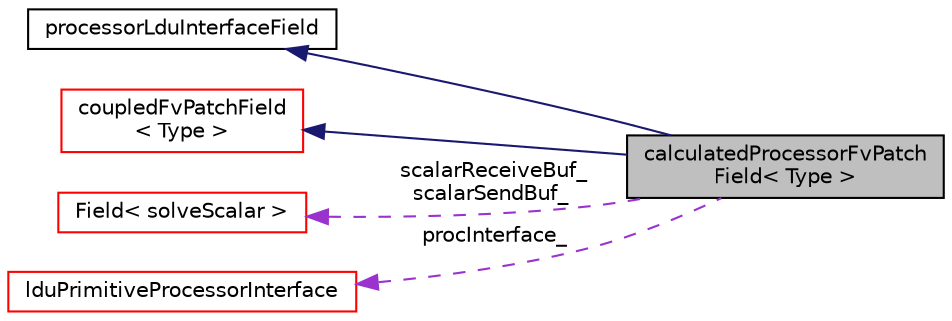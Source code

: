 digraph "calculatedProcessorFvPatchField&lt; Type &gt;"
{
  bgcolor="transparent";
  edge [fontname="Helvetica",fontsize="10",labelfontname="Helvetica",labelfontsize="10"];
  node [fontname="Helvetica",fontsize="10",shape=record];
  rankdir="LR";
  Node1 [label="calculatedProcessorFvPatch\lField\< Type \>",height=0.2,width=0.4,color="black", fillcolor="grey75", style="filled" fontcolor="black"];
  Node2 -> Node1 [dir="back",color="midnightblue",fontsize="10",style="solid",fontname="Helvetica"];
  Node2 [label="processorLduInterfaceField",height=0.2,width=0.4,color="black",URL="$classFoam_1_1processorLduInterfaceField.html",tooltip="Abstract base class for processor coupled interfaces. "];
  Node3 -> Node1 [dir="back",color="midnightblue",fontsize="10",style="solid",fontname="Helvetica"];
  Node3 [label="coupledFvPatchField\l\< Type \>",height=0.2,width=0.4,color="red",URL="$classFoam_1_1coupledFvPatchField.html",tooltip="Abstract base class for coupled patches. "];
  Node4 -> Node1 [dir="back",color="darkorchid3",fontsize="10",style="dashed",label=" scalarReceiveBuf_\nscalarSendBuf_" ,fontname="Helvetica"];
  Node4 [label="Field\< solveScalar \>",height=0.2,width=0.4,color="red",URL="$classFoam_1_1Field.html"];
  Node5 -> Node1 [dir="back",color="darkorchid3",fontsize="10",style="dashed",label=" procInterface_" ,fontname="Helvetica"];
  Node5 [label="lduPrimitiveProcessorInterface",height=0.2,width=0.4,color="red",URL="$classFoam_1_1lduPrimitiveProcessorInterface.html",tooltip="Concrete implementation of processor interface. Used to temporarily store settings. "];
}

